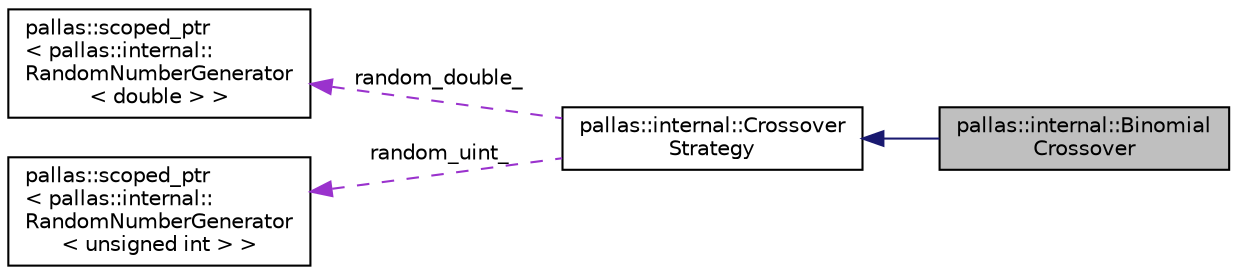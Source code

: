 digraph "pallas::internal::BinomialCrossover"
{
  edge [fontname="Helvetica",fontsize="10",labelfontname="Helvetica",labelfontsize="10"];
  node [fontname="Helvetica",fontsize="10",shape=record];
  rankdir="LR";
  Node1 [label="pallas::internal::Binomial\lCrossover",height=0.2,width=0.4,color="black", fillcolor="grey75", style="filled", fontcolor="black"];
  Node2 -> Node1 [dir="back",color="midnightblue",fontsize="10",style="solid",fontname="Helvetica"];
  Node2 [label="pallas::internal::Crossover\lStrategy",height=0.2,width=0.4,color="black", fillcolor="white", style="filled",URL="$classpallas_1_1internal_1_1_crossover_strategy.html"];
  Node3 -> Node2 [dir="back",color="darkorchid3",fontsize="10",style="dashed",label=" random_double_" ,fontname="Helvetica"];
  Node3 [label="pallas::scoped_ptr\l\< pallas::internal::\lRandomNumberGenerator\l\< double \> \>",height=0.2,width=0.4,color="black", fillcolor="white", style="filled",URL="$classpallas_1_1scoped__ptr.html"];
  Node4 -> Node2 [dir="back",color="darkorchid3",fontsize="10",style="dashed",label=" random_uint_" ,fontname="Helvetica"];
  Node4 [label="pallas::scoped_ptr\l\< pallas::internal::\lRandomNumberGenerator\l\< unsigned int \> \>",height=0.2,width=0.4,color="black", fillcolor="white", style="filled",URL="$classpallas_1_1scoped__ptr.html"];
}
